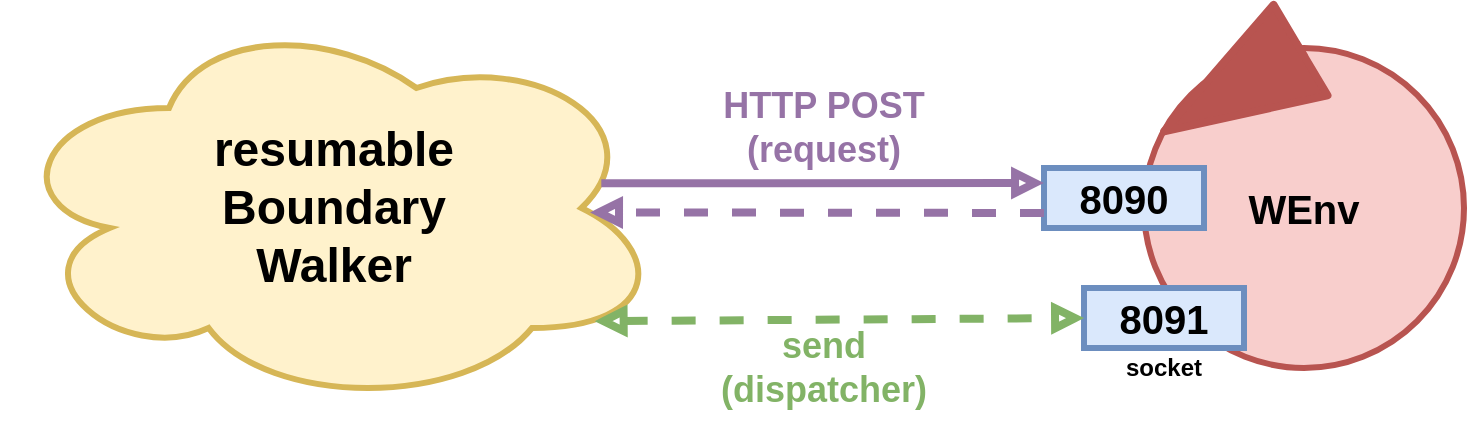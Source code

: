 <mxfile version="14.4.3" type="device"><diagram id="iXVuPMnr0QcHi6w2rvy1" name="Pagina-1"><mxGraphModel dx="852" dy="494" grid="1" gridSize="10" guides="1" tooltips="1" connect="1" arrows="1" fold="1" page="1" pageScale="1" pageWidth="827" pageHeight="1169" math="0" shadow="0"><root><mxCell id="0"/><mxCell id="1" parent="0"/><mxCell id="djdEYP9CWu8D7S1exRo1-4" value="&lt;b&gt;&lt;font style=&quot;font-size: 20px&quot;&gt;WEnv&lt;/font&gt;&lt;/b&gt;" style="ellipse;whiteSpace=wrap;html=1;aspect=fixed;strokeWidth=3;strokeColor=#b85450;fillColor=#f8cecc;" parent="1" vertex="1"><mxGeometry x="619" y="70" width="160" height="160" as="geometry"/></mxCell><mxCell id="djdEYP9CWu8D7S1exRo1-10" value="" style="shape=flexArrow;endArrow=classic;html=1;strokeColor=#b85450;strokeWidth=4;exitX=0.5;exitY=0;exitDx=0;exitDy=0;entryX=0.052;entryY=0.267;entryDx=0;entryDy=0;width=4.677;endSize=25.134;endWidth=40.96;fillColor=#B85450;entryPerimeter=0;" parent="1" source="djdEYP9CWu8D7S1exRo1-4" target="djdEYP9CWu8D7S1exRo1-4" edge="1"><mxGeometry width="50" height="50" relative="1" as="geometry"><mxPoint x="639" y="110" as="sourcePoint"/><mxPoint x="689" y="60" as="targetPoint"/></mxGeometry></mxCell><mxCell id="djdEYP9CWu8D7S1exRo1-11" value="&lt;b&gt;&lt;font style=&quot;font-size: 20px&quot;&gt;8090&lt;/font&gt;&lt;/b&gt;" style="rounded=0;whiteSpace=wrap;html=1;strokeWidth=3;fillColor=#dae8fc;strokeColor=#6c8ebf;" parent="1" vertex="1"><mxGeometry x="569" y="130" width="80" height="30" as="geometry"/></mxCell><mxCell id="djdEYP9CWu8D7S1exRo1-12" value="&lt;b&gt;&lt;font style=&quot;font-size: 20px&quot;&gt;8091&lt;/font&gt;&lt;/b&gt;" style="rounded=0;whiteSpace=wrap;html=1;strokeWidth=3;fillColor=#dae8fc;strokeColor=#6c8ebf;" parent="1" vertex="1"><mxGeometry x="589" y="190" width="80" height="30" as="geometry"/></mxCell><mxCell id="djdEYP9CWu8D7S1exRo1-13" value="&lt;b&gt;socket&lt;/b&gt;" style="text;html=1;strokeColor=none;fillColor=none;align=center;verticalAlign=middle;whiteSpace=wrap;rounded=0;" parent="1" vertex="1"><mxGeometry x="609" y="220" width="40" height="20" as="geometry"/></mxCell><mxCell id="djdEYP9CWu8D7S1exRo1-14" value="&lt;h1&gt;resumable&lt;br&gt;Boundary&lt;br&gt;Walker&lt;/h1&gt;" style="ellipse;shape=cloud;whiteSpace=wrap;html=1;strokeWidth=3;fillColor=#fff2cc;strokeColor=#d6b656;" parent="1" vertex="1"><mxGeometry x="49" y="50" width="330" height="200" as="geometry"/></mxCell><mxCell id="djdEYP9CWu8D7S1exRo1-15" value="" style="endArrow=block;startArrow=block;html=1;strokeColor=#82b366;strokeWidth=4;fillColor=#d5e8d4;entryX=0;entryY=0.5;entryDx=0;entryDy=0;exitX=0.895;exitY=0.783;exitDx=0;exitDy=0;exitPerimeter=0;dashed=1;endFill=0;startFill=0;" parent="1" source="djdEYP9CWu8D7S1exRo1-14" target="djdEYP9CWu8D7S1exRo1-12" edge="1"><mxGeometry width="50" height="50" relative="1" as="geometry"><mxPoint x="379" y="205" as="sourcePoint"/><mxPoint x="479" y="190" as="targetPoint"/></mxGeometry></mxCell><mxCell id="djdEYP9CWu8D7S1exRo1-16" value="" style="endArrow=block;html=1;strokeColor=#9673a6;strokeWidth=4;fillColor=#e1d5e7;entryX=0;entryY=0.25;entryDx=0;entryDy=0;exitX=0.905;exitY=0.438;exitDx=0;exitDy=0;exitPerimeter=0;endFill=0;" parent="1" source="djdEYP9CWu8D7S1exRo1-14" target="djdEYP9CWu8D7S1exRo1-11" edge="1"><mxGeometry width="50" height="50" relative="1" as="geometry"><mxPoint x="409" y="110" as="sourcePoint"/><mxPoint x="459" y="60" as="targetPoint"/></mxGeometry></mxCell><mxCell id="djdEYP9CWu8D7S1exRo1-17" value="" style="endArrow=block;html=1;strokeColor=#9673a6;strokeWidth=4;fillColor=#e1d5e7;exitX=0;exitY=0.75;exitDx=0;exitDy=0;entryX=0.888;entryY=0.511;entryDx=0;entryDy=0;entryPerimeter=0;dashed=1;endFill=0;" parent="1" source="djdEYP9CWu8D7S1exRo1-11" target="djdEYP9CWu8D7S1exRo1-14" edge="1"><mxGeometry width="50" height="50" relative="1" as="geometry"><mxPoint x="399" y="210" as="sourcePoint"/><mxPoint x="449" y="160" as="targetPoint"/></mxGeometry></mxCell><mxCell id="djdEYP9CWu8D7S1exRo1-18" value="&lt;font color=&quot;#9673a6&quot; style=&quot;font-size: 18px;&quot;&gt;&lt;span style=&quot;font-size: 18px;&quot;&gt;HTTP POST&lt;br style=&quot;font-size: 18px;&quot;&gt;(request)&lt;/span&gt;&lt;/font&gt;" style="text;html=1;align=center;verticalAlign=middle;whiteSpace=wrap;rounded=0;fontSize=18;fontStyle=1" parent="1" vertex="1"><mxGeometry x="389" y="80" width="140" height="60" as="geometry"/></mxCell><mxCell id="djdEYP9CWu8D7S1exRo1-19" value="&lt;font color=&quot;#82b366&quot;&gt;send&lt;br&gt;(dispatcher)&lt;/font&gt;" style="text;html=1;align=center;verticalAlign=middle;whiteSpace=wrap;rounded=0;fontSize=18;fontStyle=1" parent="1" vertex="1"><mxGeometry x="389" y="200" width="140" height="60" as="geometry"/></mxCell></root></mxGraphModel></diagram></mxfile>